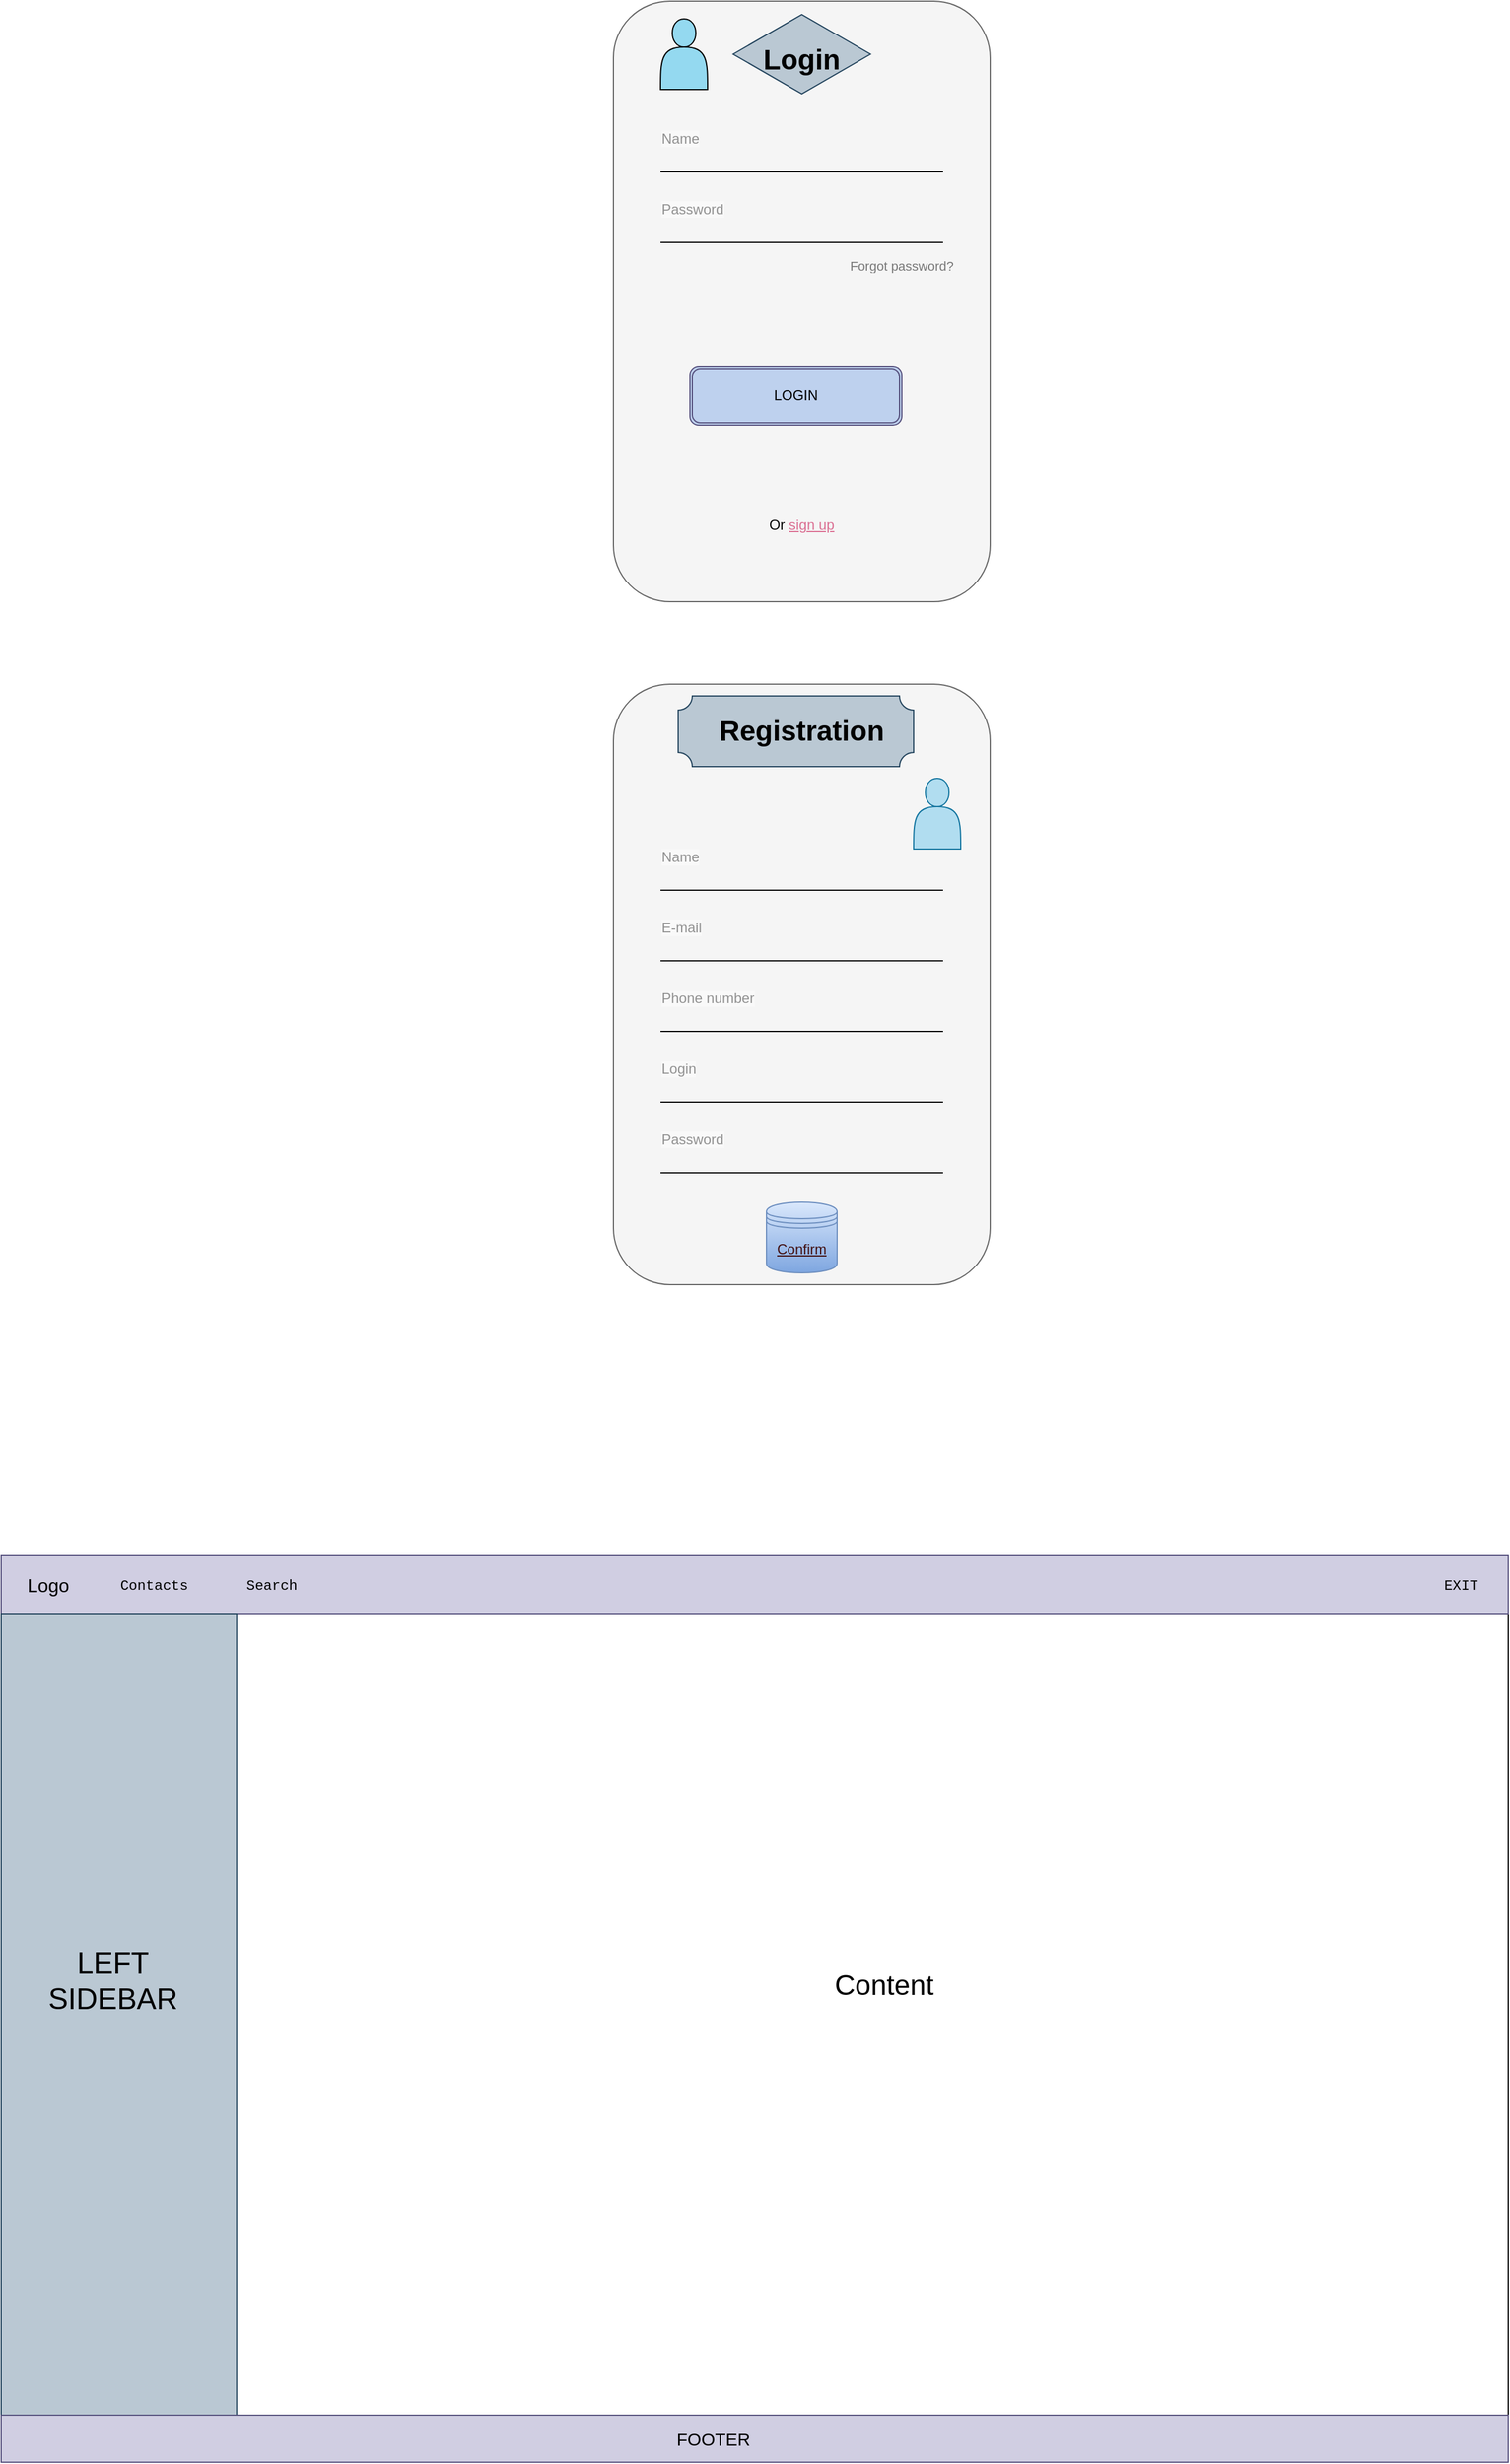 <mxfile version="22.0.0" type="github">
  <diagram name="Страница — 1" id="094rIX_v4tiGBF97fC8Q">
    <mxGraphModel dx="2261" dy="790" grid="1" gridSize="10" guides="1" tooltips="1" connect="1" arrows="1" fold="1" page="1" pageScale="1" pageWidth="827" pageHeight="1169" math="0" shadow="0">
      <root>
        <mxCell id="0" />
        <mxCell id="1" parent="0" />
        <mxCell id="M2KzNqmG_oy7C7dPH1e2-12" value="" style="rounded=1;whiteSpace=wrap;html=1;direction=south;glass=0;fillColor=#f5f5f5;fontColor=#333333;strokeColor=#666666;shadow=0;" vertex="1" parent="1">
          <mxGeometry x="280" y="40" width="320" height="510" as="geometry" />
        </mxCell>
        <mxCell id="M2KzNqmG_oy7C7dPH1e2-18" value="" style="html=1;whiteSpace=wrap;aspect=fixed;shape=isoRectangle;fillStyle=solid;fillColor=#bac8d3;strokeColor=#23445d;" vertex="1" parent="1">
          <mxGeometry x="381.67" y="50" width="116.66" height="70" as="geometry" />
        </mxCell>
        <mxCell id="M2KzNqmG_oy7C7dPH1e2-13" value="Name" style="line;strokeWidth=1;html=1;perimeter=backbonePerimeter;points=[];outlineConnect=0;align=left;verticalAlign=bottom;horizontal=1;spacingTop=8;spacing=26;spacingLeft=-25;textOpacity=40;" vertex="1" parent="1">
          <mxGeometry x="320" y="180" width="240" height="10" as="geometry" />
        </mxCell>
        <mxCell id="M2KzNqmG_oy7C7dPH1e2-15" value="Password" style="line;strokeWidth=1;html=1;perimeter=backbonePerimeter;points=[];outlineConnect=0;align=left;spacing=26;verticalAlign=bottom;spacingLeft=-25;spacingRight=0;textOpacity=40;" vertex="1" parent="1">
          <mxGeometry x="320" y="240" width="240" height="10" as="geometry" />
        </mxCell>
        <mxCell id="M2KzNqmG_oy7C7dPH1e2-14" value="&lt;h1&gt;Login&lt;/h1&gt;" style="text;html=1;strokeColor=none;fillColor=none;spacing=5;spacingTop=-20;whiteSpace=wrap;overflow=hidden;rounded=0;align=center;" vertex="1" parent="1">
          <mxGeometry x="345" y="70" width="190" height="40" as="geometry" />
        </mxCell>
        <mxCell id="M2KzNqmG_oy7C7dPH1e2-20" value="" style="shape=actor;whiteSpace=wrap;html=1;fillColor=#94d9f0;" vertex="1" parent="1">
          <mxGeometry x="320" y="55" width="40" height="60" as="geometry" />
        </mxCell>
        <mxCell id="M2KzNqmG_oy7C7dPH1e2-21" value="LOGIN" style="shape=ext;double=1;rounded=1;whiteSpace=wrap;html=1;fillColor=#bed1ee;strokeColor=#56517e;" vertex="1" parent="1">
          <mxGeometry x="345" y="350" width="180" height="50" as="geometry" />
        </mxCell>
        <mxCell id="M2KzNqmG_oy7C7dPH1e2-22" value="Forgot password?" style="text;html=1;strokeColor=none;fillColor=none;align=center;verticalAlign=middle;whiteSpace=wrap;rounded=0;opacity=30;textOpacity=50;fontSize=11;" vertex="1" parent="1">
          <mxGeometry x="470" y="250" width="110" height="30" as="geometry" />
        </mxCell>
        <mxCell id="M2KzNqmG_oy7C7dPH1e2-23" value="&lt;font color=&quot;#080808&quot;&gt;Or &lt;/font&gt;&lt;u&gt;sign up&lt;/u&gt;" style="text;html=1;align=center;verticalAlign=middle;whiteSpace=wrap;rounded=0;fontColor=#db7093;" vertex="1" parent="1">
          <mxGeometry x="375" y="470" width="130" height="30" as="geometry" />
        </mxCell>
        <mxCell id="M2KzNqmG_oy7C7dPH1e2-25" value="" style="rounded=1;whiteSpace=wrap;html=1;direction=south;glass=0;fillColor=#f5f5f5;fontColor=#333333;strokeColor=#666666;" vertex="1" parent="1">
          <mxGeometry x="280" y="620" width="320" height="510" as="geometry" />
        </mxCell>
        <mxCell id="M2KzNqmG_oy7C7dPH1e2-27" value="" style="verticalLabelPosition=bottom;verticalAlign=top;html=1;shape=mxgraph.basic.plaque;dx=6;whiteSpace=wrap;fillColor=#bac8d3;strokeColor=#23445d;" vertex="1" parent="1">
          <mxGeometry x="335" y="630" width="200" height="60" as="geometry" />
        </mxCell>
        <mxCell id="M2KzNqmG_oy7C7dPH1e2-26" value="&lt;h1&gt;Registration&lt;/h1&gt;" style="text;html=1;strokeColor=none;fillColor=none;spacing=5;spacingTop=-20;whiteSpace=wrap;overflow=hidden;rounded=0;align=center;" vertex="1" parent="1">
          <mxGeometry x="345" y="640" width="190" height="40" as="geometry" />
        </mxCell>
        <mxCell id="M2KzNqmG_oy7C7dPH1e2-31" value="Name" style="line;strokeWidth=1;html=1;perimeter=backbonePerimeter;points=[];outlineConnect=0;align=left;verticalAlign=bottom;horizontal=1;spacingTop=8;spacing=26;spacingLeft=-25;textOpacity=40;" vertex="1" parent="1">
          <mxGeometry x="320" y="790" width="240" height="10" as="geometry" />
        </mxCell>
        <mxCell id="M2KzNqmG_oy7C7dPH1e2-32" value="Phone number" style="line;strokeWidth=1;html=1;perimeter=backbonePerimeter;points=[];outlineConnect=0;align=left;verticalAlign=bottom;horizontal=1;spacingTop=8;spacing=26;spacingLeft=-25;textOpacity=40;" vertex="1" parent="1">
          <mxGeometry x="320" y="910" width="240" height="10" as="geometry" />
        </mxCell>
        <mxCell id="M2KzNqmG_oy7C7dPH1e2-33" value="Login" style="line;strokeWidth=1;html=1;perimeter=backbonePerimeter;points=[];outlineConnect=0;align=left;verticalAlign=bottom;horizontal=1;spacingTop=8;spacing=26;spacingLeft=-25;textOpacity=40;" vertex="1" parent="1">
          <mxGeometry x="320" y="970" width="240" height="10" as="geometry" />
        </mxCell>
        <mxCell id="M2KzNqmG_oy7C7dPH1e2-34" value="Password" style="line;strokeWidth=1;html=1;perimeter=backbonePerimeter;points=[];outlineConnect=0;align=left;verticalAlign=bottom;horizontal=1;spacingTop=8;spacing=26;spacingLeft=-25;textOpacity=40;" vertex="1" parent="1">
          <mxGeometry x="320" y="1030" width="240" height="10" as="geometry" />
        </mxCell>
        <mxCell id="M2KzNqmG_oy7C7dPH1e2-36" value="E-mail" style="line;strokeWidth=1;html=1;perimeter=backbonePerimeter;points=[];outlineConnect=0;align=left;verticalAlign=bottom;horizontal=1;spacingTop=8;spacing=26;spacingLeft=-25;textOpacity=40;" vertex="1" parent="1">
          <mxGeometry x="320" y="850" width="240" height="10" as="geometry" />
        </mxCell>
        <mxCell id="M2KzNqmG_oy7C7dPH1e2-37" value="Confirm" style="shape=datastore;whiteSpace=wrap;html=1;labelBorderColor=none;fontStyle=4;fillColor=#dae8fc;gradientColor=#7ea6e0;strokeColor=#6c8ebf;fontColor=#421010;" vertex="1" parent="1">
          <mxGeometry x="410" y="1060" width="60" height="60" as="geometry" />
        </mxCell>
        <mxCell id="M2KzNqmG_oy7C7dPH1e2-38" value="" style="shape=actor;whiteSpace=wrap;html=1;fillColor=#b1ddf0;strokeColor=#10739e;" vertex="1" parent="1">
          <mxGeometry x="535" y="700" width="40" height="60" as="geometry" />
        </mxCell>
        <mxCell id="M2KzNqmG_oy7C7dPH1e2-41" value="" style="rounded=0;whiteSpace=wrap;html=1;" vertex="1" parent="1">
          <mxGeometry x="-240" y="1360" width="1280" height="770" as="geometry" />
        </mxCell>
        <mxCell id="M2KzNqmG_oy7C7dPH1e2-42" value="" style="rounded=0;whiteSpace=wrap;html=1;fillColor=#d0cee2;strokeColor=#56517e;" vertex="1" parent="1">
          <mxGeometry x="-240" y="1360" width="1280" height="50" as="geometry" />
        </mxCell>
        <mxCell id="M2KzNqmG_oy7C7dPH1e2-44" value="&lt;font style=&quot;font-size: 16px;&quot;&gt;Logo&lt;/font&gt;" style="text;html=1;strokeColor=none;fillColor=none;align=center;verticalAlign=middle;whiteSpace=wrap;rounded=0;" vertex="1" parent="1">
          <mxGeometry x="-230" y="1370" width="60" height="30" as="geometry" />
        </mxCell>
        <mxCell id="M2KzNqmG_oy7C7dPH1e2-45" value="" style="rounded=0;whiteSpace=wrap;html=1;direction=south;fillColor=#bac8d3;strokeColor=#23445d;" vertex="1" parent="1">
          <mxGeometry x="-240" y="1410" width="200" height="680" as="geometry" />
        </mxCell>
        <mxCell id="M2KzNqmG_oy7C7dPH1e2-46" value="&lt;font style=&quot;font-size: 25px;&quot;&gt;LEFT SIDEBAR&lt;/font&gt;" style="text;html=1;strokeColor=none;fillColor=none;align=center;verticalAlign=middle;whiteSpace=wrap;rounded=0;" vertex="1" parent="1">
          <mxGeometry x="-180" y="1700" width="70" height="40" as="geometry" />
        </mxCell>
        <mxCell id="M2KzNqmG_oy7C7dPH1e2-47" value="&lt;font face=&quot;Courier New&quot;&gt;EXIT&lt;/font&gt;" style="text;html=1;strokeColor=none;fillColor=none;align=center;verticalAlign=middle;whiteSpace=wrap;rounded=0;" vertex="1" parent="1">
          <mxGeometry x="970" y="1370" width="60" height="30" as="geometry" />
        </mxCell>
        <mxCell id="M2KzNqmG_oy7C7dPH1e2-48" value="&lt;font face=&quot;Courier New&quot;&gt;Contacts&lt;/font&gt;" style="text;html=1;strokeColor=none;fillColor=none;align=center;verticalAlign=middle;whiteSpace=wrap;rounded=0;" vertex="1" parent="1">
          <mxGeometry x="-140" y="1370" width="60" height="30" as="geometry" />
        </mxCell>
        <mxCell id="M2KzNqmG_oy7C7dPH1e2-49" value="&lt;font face=&quot;Courier New&quot;&gt;Search&lt;/font&gt;" style="text;html=1;strokeColor=none;fillColor=none;align=center;verticalAlign=middle;whiteSpace=wrap;rounded=0;" vertex="1" parent="1">
          <mxGeometry x="-40" y="1370" width="60" height="30" as="geometry" />
        </mxCell>
        <mxCell id="M2KzNqmG_oy7C7dPH1e2-52" value="&lt;font style=&quot;font-size: 24px;&quot;&gt;Content&lt;/font&gt;" style="text;html=1;strokeColor=none;fillColor=none;align=center;verticalAlign=middle;whiteSpace=wrap;rounded=0;" vertex="1" parent="1">
          <mxGeometry x="480" y="1710" width="60" height="30" as="geometry" />
        </mxCell>
        <mxCell id="M2KzNqmG_oy7C7dPH1e2-53" value="" style="rounded=0;whiteSpace=wrap;html=1;fillColor=#d0cee2;strokeColor=#56517e;" vertex="1" parent="1">
          <mxGeometry x="-240" y="2090" width="1280" height="40" as="geometry" />
        </mxCell>
        <mxCell id="M2KzNqmG_oy7C7dPH1e2-54" value="&lt;font style=&quot;font-size: 15px;&quot;&gt;FOOTER&lt;/font&gt;" style="text;html=1;strokeColor=none;fillColor=none;align=center;verticalAlign=middle;whiteSpace=wrap;rounded=0;" vertex="1" parent="1">
          <mxGeometry x="335" y="2095" width="60" height="30" as="geometry" />
        </mxCell>
      </root>
    </mxGraphModel>
  </diagram>
</mxfile>
